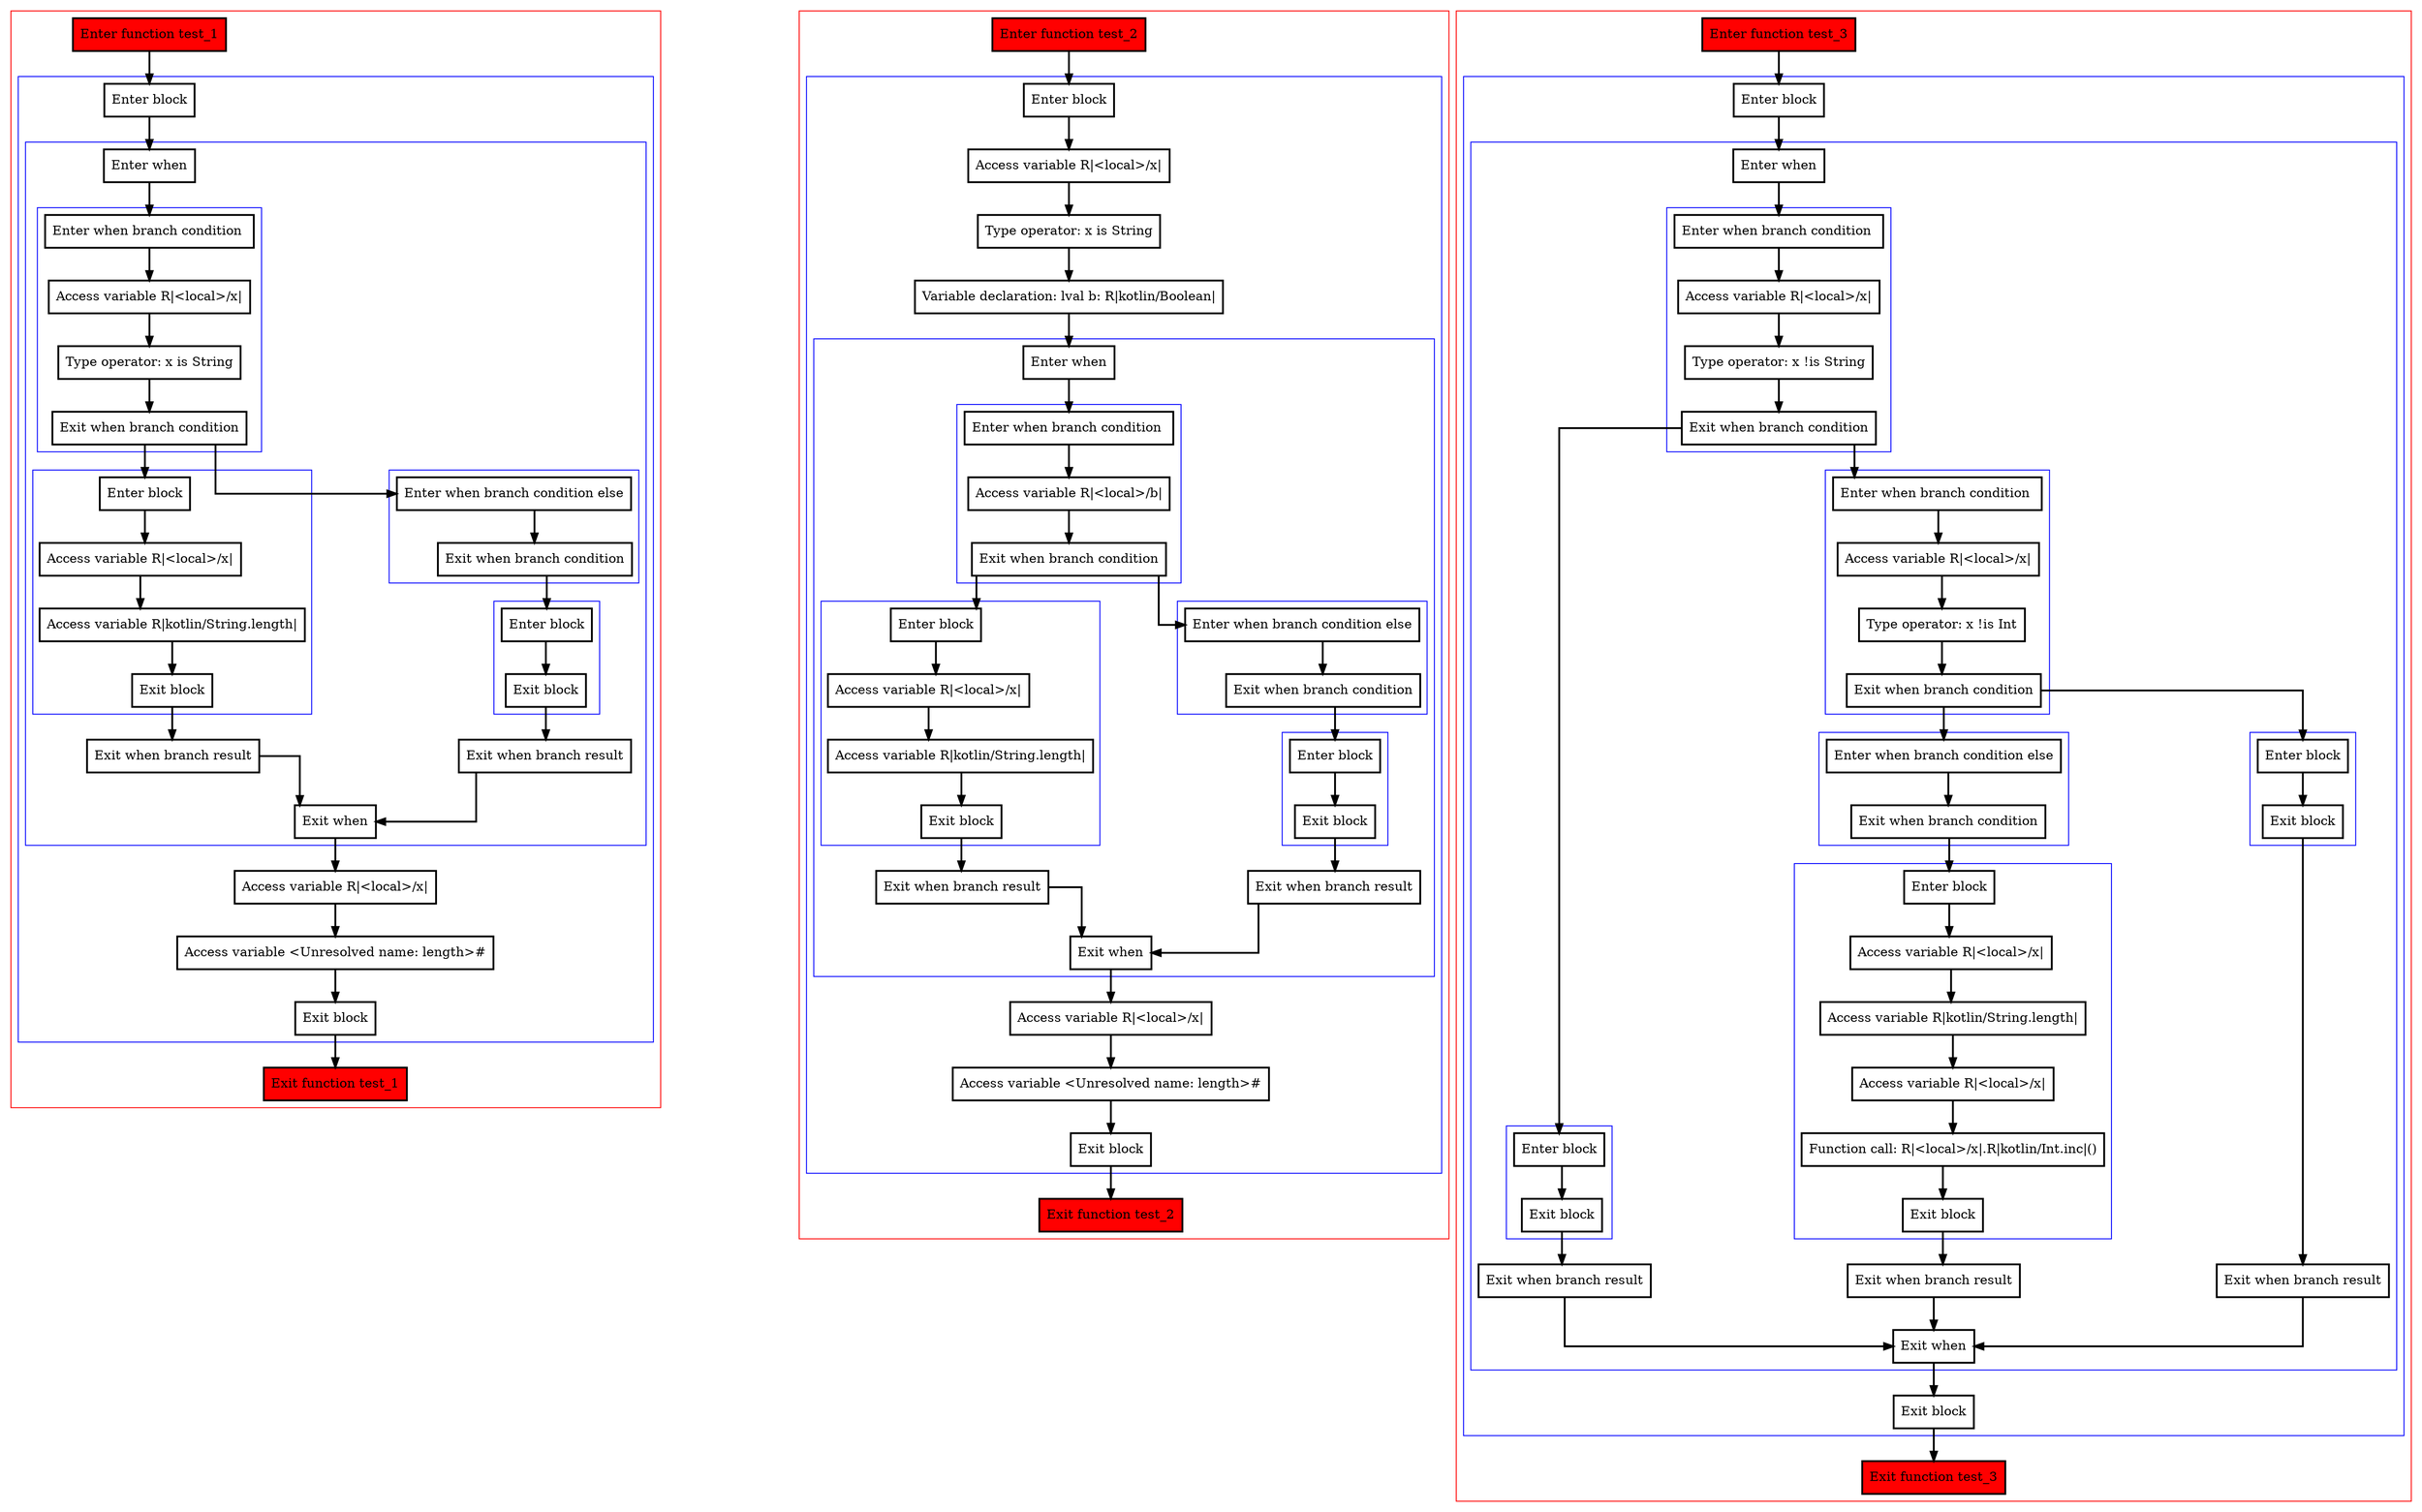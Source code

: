 digraph simpleIf_kt {
  graph [splines=ortho nodesep=3]
  node [shape=box penwidth=2]
  edge [penwidth=2]

  subgraph cluster_0 {
    color=red
    0 [label="Enter function test_1" style="filled" fillcolor=red];
    subgraph cluster_1 {
      color=blue
      1 [label="Enter block"];
      subgraph cluster_2 {
        color=blue
        2 [label="Enter when"];
        subgraph cluster_3 {
          color=blue
          3 [label="Enter when branch condition "];
          4 [label="Access variable R|<local>/x|"];
          5 [label="Type operator: x is String"];
          6 [label="Exit when branch condition"];
        }
        subgraph cluster_4 {
          color=blue
          7 [label="Enter block"];
          8 [label="Access variable R|<local>/x|"];
          9 [label="Access variable R|kotlin/String.length|"];
          10 [label="Exit block"];
        }
        11 [label="Exit when branch result"];
        subgraph cluster_5 {
          color=blue
          12 [label="Enter when branch condition else"];
          13 [label="Exit when branch condition"];
        }
        subgraph cluster_6 {
          color=blue
          14 [label="Enter block"];
          15 [label="Exit block"];
        }
        16 [label="Exit when branch result"];
        17 [label="Exit when"];
      }
      18 [label="Access variable R|<local>/x|"];
      19 [label="Access variable <Unresolved name: length>#"];
      20 [label="Exit block"];
    }
    21 [label="Exit function test_1" style="filled" fillcolor=red];
  }

  0 -> {1};
  1 -> {2};
  2 -> {3};
  3 -> {4};
  4 -> {5};
  5 -> {6};
  6 -> {7 12};
  7 -> {8};
  8 -> {9};
  9 -> {10};
  10 -> {11};
  11 -> {17};
  12 -> {13};
  13 -> {14};
  14 -> {15};
  15 -> {16};
  16 -> {17};
  17 -> {18};
  18 -> {19};
  19 -> {20};
  20 -> {21};

  subgraph cluster_7 {
    color=red
    22 [label="Enter function test_2" style="filled" fillcolor=red];
    subgraph cluster_8 {
      color=blue
      23 [label="Enter block"];
      24 [label="Access variable R|<local>/x|"];
      25 [label="Type operator: x is String"];
      26 [label="Variable declaration: lval b: R|kotlin/Boolean|"];
      subgraph cluster_9 {
        color=blue
        27 [label="Enter when"];
        subgraph cluster_10 {
          color=blue
          28 [label="Enter when branch condition "];
          29 [label="Access variable R|<local>/b|"];
          30 [label="Exit when branch condition"];
        }
        subgraph cluster_11 {
          color=blue
          31 [label="Enter block"];
          32 [label="Access variable R|<local>/x|"];
          33 [label="Access variable R|kotlin/String.length|"];
          34 [label="Exit block"];
        }
        35 [label="Exit when branch result"];
        subgraph cluster_12 {
          color=blue
          36 [label="Enter when branch condition else"];
          37 [label="Exit when branch condition"];
        }
        subgraph cluster_13 {
          color=blue
          38 [label="Enter block"];
          39 [label="Exit block"];
        }
        40 [label="Exit when branch result"];
        41 [label="Exit when"];
      }
      42 [label="Access variable R|<local>/x|"];
      43 [label="Access variable <Unresolved name: length>#"];
      44 [label="Exit block"];
    }
    45 [label="Exit function test_2" style="filled" fillcolor=red];
  }

  22 -> {23};
  23 -> {24};
  24 -> {25};
  25 -> {26};
  26 -> {27};
  27 -> {28};
  28 -> {29};
  29 -> {30};
  30 -> {31 36};
  31 -> {32};
  32 -> {33};
  33 -> {34};
  34 -> {35};
  35 -> {41};
  36 -> {37};
  37 -> {38};
  38 -> {39};
  39 -> {40};
  40 -> {41};
  41 -> {42};
  42 -> {43};
  43 -> {44};
  44 -> {45};

  subgraph cluster_14 {
    color=red
    46 [label="Enter function test_3" style="filled" fillcolor=red];
    subgraph cluster_15 {
      color=blue
      47 [label="Enter block"];
      subgraph cluster_16 {
        color=blue
        48 [label="Enter when"];
        subgraph cluster_17 {
          color=blue
          49 [label="Enter when branch condition "];
          50 [label="Access variable R|<local>/x|"];
          51 [label="Type operator: x !is String"];
          52 [label="Exit when branch condition"];
        }
        subgraph cluster_18 {
          color=blue
          53 [label="Enter block"];
          54 [label="Exit block"];
        }
        55 [label="Exit when branch result"];
        subgraph cluster_19 {
          color=blue
          56 [label="Enter when branch condition "];
          57 [label="Access variable R|<local>/x|"];
          58 [label="Type operator: x !is Int"];
          59 [label="Exit when branch condition"];
        }
        subgraph cluster_20 {
          color=blue
          60 [label="Enter block"];
          61 [label="Exit block"];
        }
        62 [label="Exit when branch result"];
        subgraph cluster_21 {
          color=blue
          63 [label="Enter when branch condition else"];
          64 [label="Exit when branch condition"];
        }
        subgraph cluster_22 {
          color=blue
          65 [label="Enter block"];
          66 [label="Access variable R|<local>/x|"];
          67 [label="Access variable R|kotlin/String.length|"];
          68 [label="Access variable R|<local>/x|"];
          69 [label="Function call: R|<local>/x|.R|kotlin/Int.inc|()"];
          70 [label="Exit block"];
        }
        71 [label="Exit when branch result"];
        72 [label="Exit when"];
      }
      73 [label="Exit block"];
    }
    74 [label="Exit function test_3" style="filled" fillcolor=red];
  }

  46 -> {47};
  47 -> {48};
  48 -> {49};
  49 -> {50};
  50 -> {51};
  51 -> {52};
  52 -> {53 56};
  53 -> {54};
  54 -> {55};
  55 -> {72};
  56 -> {57};
  57 -> {58};
  58 -> {59};
  59 -> {60 63};
  60 -> {61};
  61 -> {62};
  62 -> {72};
  63 -> {64};
  64 -> {65};
  65 -> {66};
  66 -> {67};
  67 -> {68};
  68 -> {69};
  69 -> {70};
  70 -> {71};
  71 -> {72};
  72 -> {73};
  73 -> {74};

}
